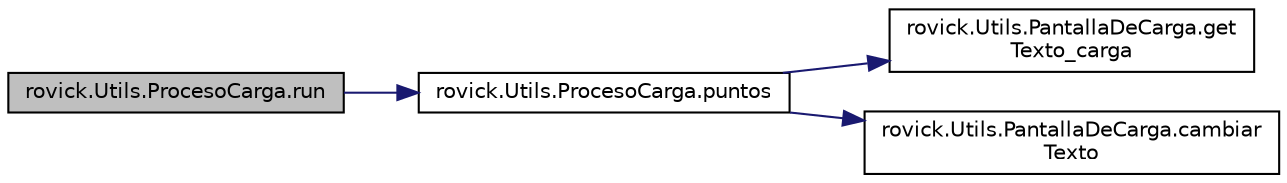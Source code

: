 digraph "rovick.Utils.ProcesoCarga.run"
{
  edge [fontname="Helvetica",fontsize="10",labelfontname="Helvetica",labelfontsize="10"];
  node [fontname="Helvetica",fontsize="10",shape=record];
  rankdir="LR";
  Node0 [label="rovick.Utils.ProcesoCarga.run",height=0.2,width=0.4,color="black", fillcolor="grey75", style="filled", fontcolor="black"];
  Node0 -> Node1 [color="midnightblue",fontsize="10",style="solid",fontname="Helvetica"];
  Node1 [label="rovick.Utils.ProcesoCarga.puntos",height=0.2,width=0.4,color="black", fillcolor="white", style="filled",URL="$classrovick_1_1_utils_1_1_proceso_carga_ac52fb5a83c93e2d40048a15f65228b92.html#ac52fb5a83c93e2d40048a15f65228b92"];
  Node1 -> Node2 [color="midnightblue",fontsize="10",style="solid",fontname="Helvetica"];
  Node2 [label="rovick.Utils.PantallaDeCarga.get\lTexto_carga",height=0.2,width=0.4,color="black", fillcolor="white", style="filled",URL="$classrovick_1_1_utils_1_1_pantalla_de_carga_ac34a8fba9efd176d01a2efcc8665bc68.html#ac34a8fba9efd176d01a2efcc8665bc68"];
  Node1 -> Node3 [color="midnightblue",fontsize="10",style="solid",fontname="Helvetica"];
  Node3 [label="rovick.Utils.PantallaDeCarga.cambiar\lTexto",height=0.2,width=0.4,color="black", fillcolor="white", style="filled",URL="$classrovick_1_1_utils_1_1_pantalla_de_carga_ac503d5000ec33ac3caecf3a7fd4ff512.html#ac503d5000ec33ac3caecf3a7fd4ff512",tooltip="Metodo que se utiliza para cambiar el texto informativo. "];
}
